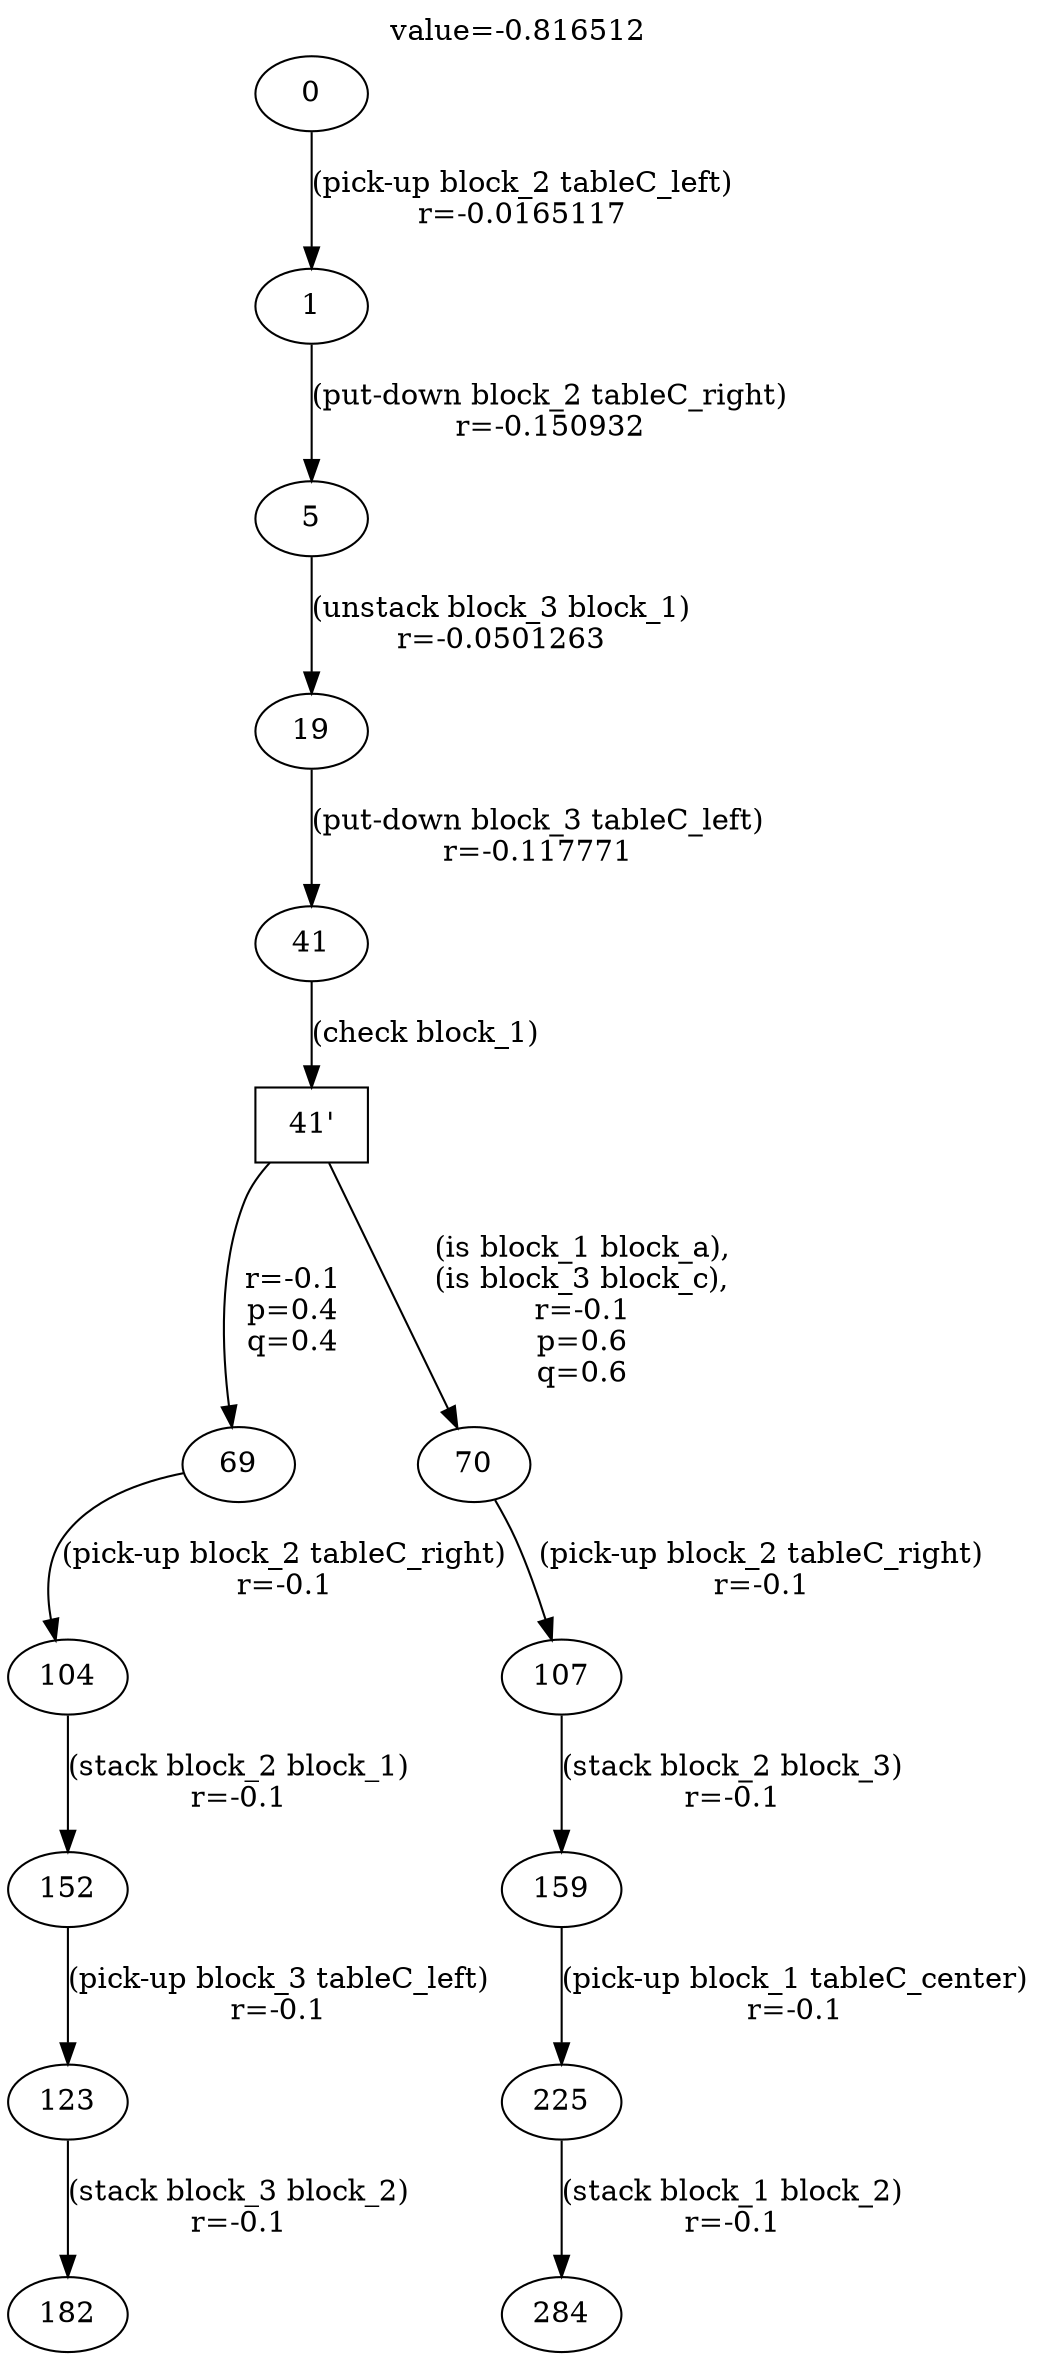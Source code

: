 digraph g{
label="value=-0.816512"
labelloc=top
0->1 [ label="(pick-up block_2 tableC_left)
r=-0.0165117" ];
1->5 [ label="(put-down block_2 tableC_right)
r=-0.150932" ];
5->19 [ label="(unstack block_3 block_1)
r=-0.0501263" ];
19->41 [ label="(put-down block_3 tableC_left)
r=-0.117771" ];
"41'" [ shape=box ] ;
41->"41'" [ label="(check block_1)" ];
"41'"->69 [ label="
r=-0.1
p=0.4
q=0.4" ];
69->104 [ label="(pick-up block_2 tableC_right)
r=-0.1" ];
104->152 [ label="(stack block_2 block_1)
r=-0.1" ];
152->123 [ label="(pick-up block_3 tableC_left)
r=-0.1" ];
123->182 [ label="(stack block_3 block_2)
r=-0.1" ];
"41'"->70 [ label="
(is block_1 block_a),
(is block_3 block_c),
r=-0.1
p=0.6
q=0.6" ];
70->107 [ label="(pick-up block_2 tableC_right)
r=-0.1" ];
107->159 [ label="(stack block_2 block_3)
r=-0.1" ];
159->225 [ label="(pick-up block_1 tableC_center)
r=-0.1" ];
225->284 [ label="(stack block_1 block_2)
r=-0.1" ];
}
